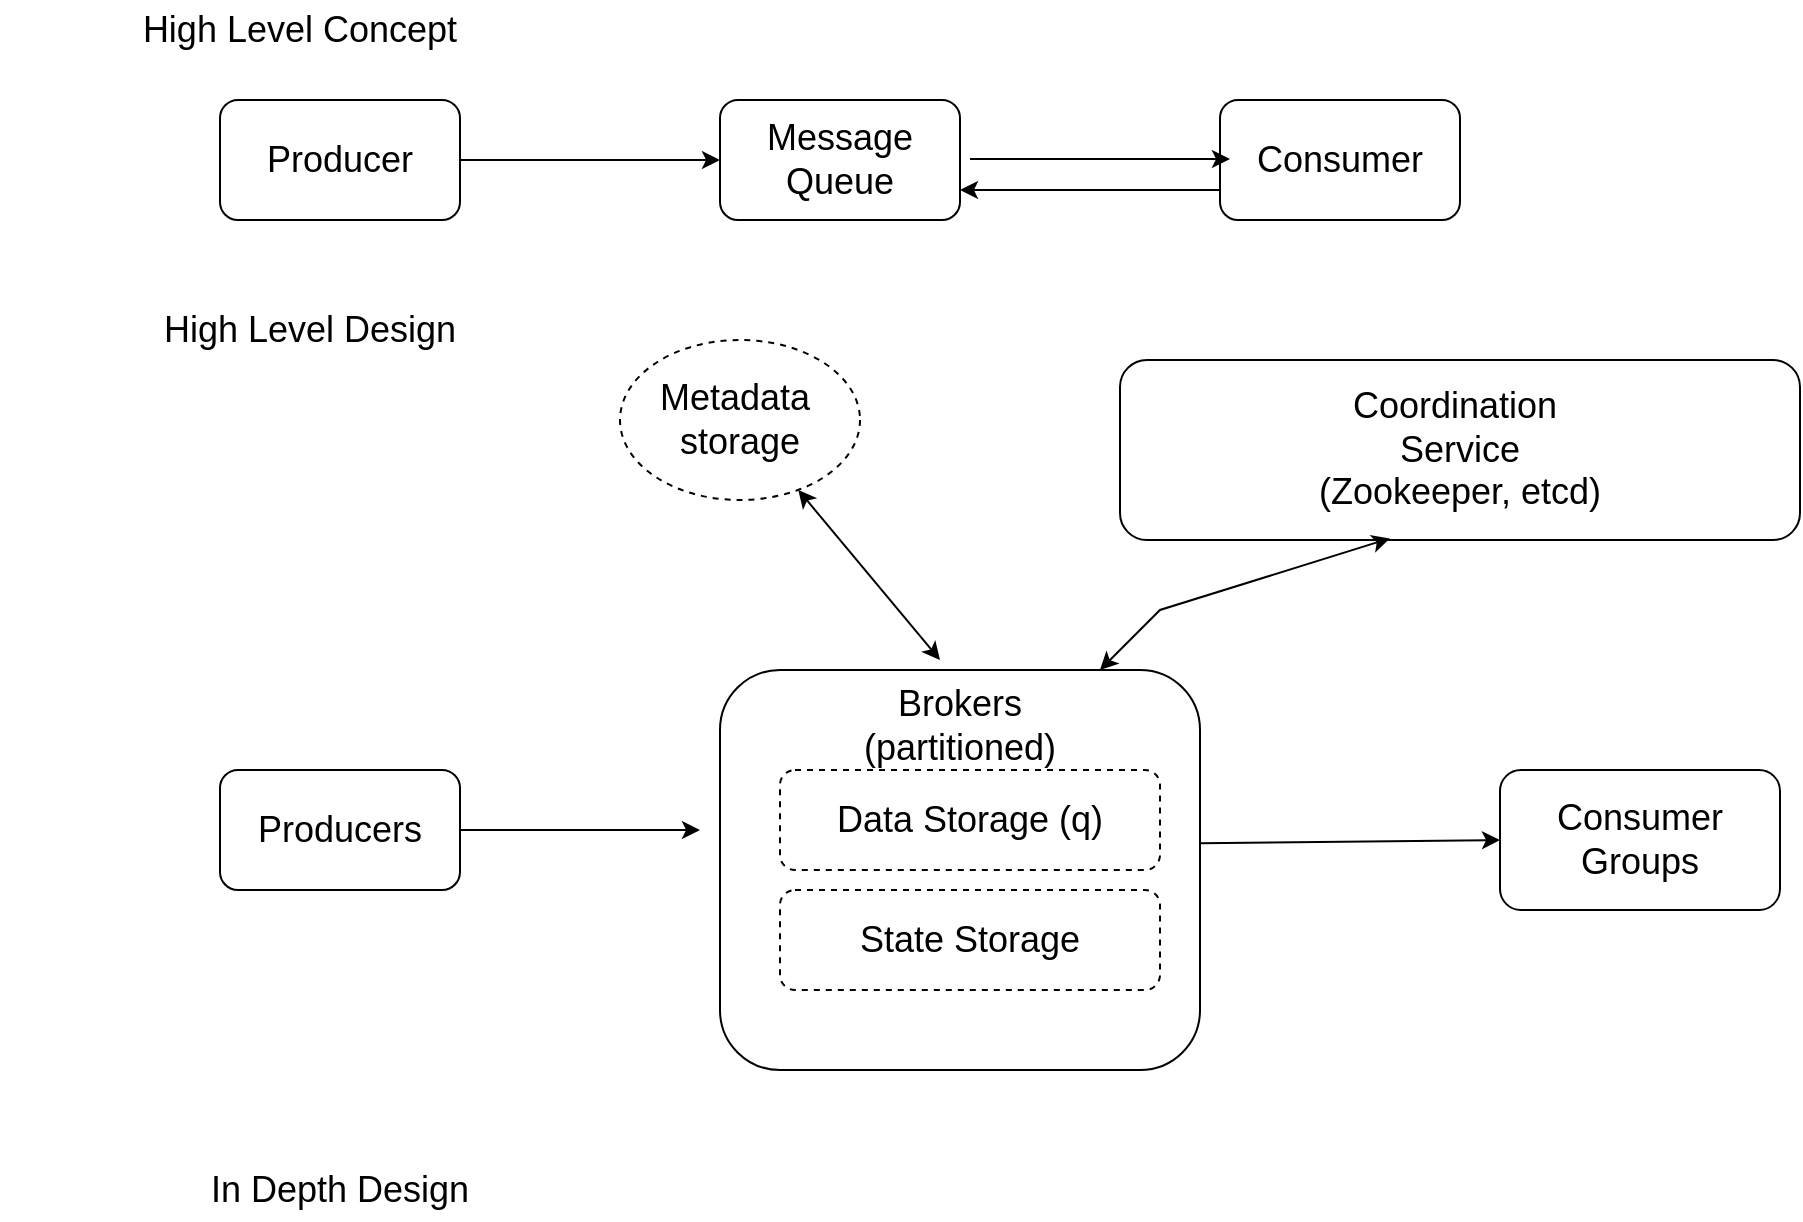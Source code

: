 <mxfile version="20.2.2" type="device"><diagram id="Rdxhmoy7NcYjhU03YQhP" name="Page-1"><mxGraphModel dx="1635" dy="902" grid="1" gridSize="10" guides="1" tooltips="1" connect="1" arrows="1" fold="1" page="1" pageScale="1" pageWidth="1100" pageHeight="850" math="0" shadow="0"><root><mxCell id="0"/><mxCell id="1" parent="0"/><mxCell id="1mjWV1M8e3s71HXL9DPz-1" value="&lt;font style=&quot;font-size: 18px&quot;&gt;High Level Concept&lt;/font&gt;" style="text;html=1;strokeColor=none;fillColor=none;align=center;verticalAlign=middle;whiteSpace=wrap;rounded=0;" parent="1" vertex="1"><mxGeometry y="10" width="300" height="30" as="geometry"/></mxCell><mxCell id="1mjWV1M8e3s71HXL9DPz-2" value="Producer" style="rounded=1;whiteSpace=wrap;html=1;fontSize=18;" parent="1" vertex="1"><mxGeometry x="110" y="60" width="120" height="60" as="geometry"/></mxCell><mxCell id="1mjWV1M8e3s71HXL9DPz-3" value="" style="endArrow=classic;html=1;rounded=0;fontSize=18;exitX=1;exitY=0.5;exitDx=0;exitDy=0;" parent="1" source="1mjWV1M8e3s71HXL9DPz-2" edge="1"><mxGeometry width="50" height="50" relative="1" as="geometry"><mxPoint x="520" y="470" as="sourcePoint"/><mxPoint x="360" y="90" as="targetPoint"/><Array as="points"/></mxGeometry></mxCell><mxCell id="1mjWV1M8e3s71HXL9DPz-4" value="Message Queue" style="rounded=1;whiteSpace=wrap;html=1;fontSize=18;" parent="1" vertex="1"><mxGeometry x="360" y="60" width="120" height="60" as="geometry"/></mxCell><mxCell id="1mjWV1M8e3s71HXL9DPz-5" value="Consumer" style="rounded=1;whiteSpace=wrap;html=1;fontSize=18;" parent="1" vertex="1"><mxGeometry x="610" y="60" width="120" height="60" as="geometry"/></mxCell><mxCell id="1mjWV1M8e3s71HXL9DPz-6" value="" style="endArrow=classic;html=1;rounded=0;fontSize=18;exitX=1;exitY=0.5;exitDx=0;exitDy=0;" parent="1" edge="1"><mxGeometry width="50" height="50" relative="1" as="geometry"><mxPoint x="485" y="89.5" as="sourcePoint"/><mxPoint x="615" y="89.5" as="targetPoint"/><Array as="points"/></mxGeometry></mxCell><mxCell id="1mjWV1M8e3s71HXL9DPz-9" value="" style="endArrow=classic;html=1;rounded=0;fontSize=18;exitX=0;exitY=0.75;exitDx=0;exitDy=0;entryX=1;entryY=0.75;entryDx=0;entryDy=0;" parent="1" source="1mjWV1M8e3s71HXL9DPz-5" target="1mjWV1M8e3s71HXL9DPz-4" edge="1"><mxGeometry width="50" height="50" relative="1" as="geometry"><mxPoint x="495" y="99.5" as="sourcePoint"/><mxPoint x="625" y="99.5" as="targetPoint"/><Array as="points"/></mxGeometry></mxCell><mxCell id="1mjWV1M8e3s71HXL9DPz-11" value="High Level Design" style="text;html=1;strokeColor=none;fillColor=none;align=center;verticalAlign=middle;whiteSpace=wrap;rounded=0;fontSize=18;" parent="1" vertex="1"><mxGeometry y="160" width="310" height="30" as="geometry"/></mxCell><mxCell id="ulpXKs0-EK08K_3a0oWU-13" style="edgeStyle=orthogonalEdgeStyle;rounded=0;orthogonalLoop=1;jettySize=auto;html=1;exitX=1;exitY=0.5;exitDx=0;exitDy=0;fontSize=18;" edge="1" parent="1" source="ulpXKs0-EK08K_3a0oWU-1"><mxGeometry relative="1" as="geometry"><mxPoint x="350" y="425" as="targetPoint"/></mxGeometry></mxCell><mxCell id="ulpXKs0-EK08K_3a0oWU-1" value="&lt;font style=&quot;font-size: 18px;&quot;&gt;Producers&lt;/font&gt;" style="rounded=1;whiteSpace=wrap;html=1;" vertex="1" parent="1"><mxGeometry x="110" y="395" width="120" height="60" as="geometry"/></mxCell><mxCell id="ulpXKs0-EK08K_3a0oWU-2" value="Brokers&lt;br&gt;(partitioned)&lt;br&gt;&lt;br&gt;" style="rounded=1;whiteSpace=wrap;html=1;fontSize=18;verticalAlign=top;" vertex="1" parent="1"><mxGeometry x="360" y="345" width="240" height="200" as="geometry"/></mxCell><mxCell id="ulpXKs0-EK08K_3a0oWU-3" value="Data Storage (q)" style="rounded=1;whiteSpace=wrap;html=1;fontSize=18;dashed=1;" vertex="1" parent="1"><mxGeometry x="390" y="395" width="190" height="50" as="geometry"/></mxCell><mxCell id="ulpXKs0-EK08K_3a0oWU-5" value="State Storage" style="rounded=1;whiteSpace=wrap;html=1;dashed=1;fontSize=18;" vertex="1" parent="1"><mxGeometry x="390" y="455" width="190" height="50" as="geometry"/></mxCell><mxCell id="ulpXKs0-EK08K_3a0oWU-8" value="Consumer Groups" style="rounded=1;whiteSpace=wrap;html=1;fontSize=18;" vertex="1" parent="1"><mxGeometry x="750" y="395" width="140" height="70" as="geometry"/></mxCell><mxCell id="ulpXKs0-EK08K_3a0oWU-9" value="Coordination&amp;nbsp;&lt;br&gt;Service&lt;br&gt;(Zookeeper, etcd)" style="rounded=1;whiteSpace=wrap;html=1;fontSize=18;" vertex="1" parent="1"><mxGeometry x="560" y="190" width="340" height="90" as="geometry"/></mxCell><mxCell id="ulpXKs0-EK08K_3a0oWU-10" value="Metadata&amp;nbsp;&lt;br&gt;storage" style="ellipse;whiteSpace=wrap;html=1;fontSize=18;dashed=1;" vertex="1" parent="1"><mxGeometry x="310" y="180" width="120" height="80" as="geometry"/></mxCell><mxCell id="ulpXKs0-EK08K_3a0oWU-11" value="" style="endArrow=classic;html=1;rounded=0;fontSize=18;entryX=0;entryY=0.5;entryDx=0;entryDy=0;exitX=1;exitY=0.433;exitDx=0;exitDy=0;exitPerimeter=0;" edge="1" parent="1" source="ulpXKs0-EK08K_3a0oWU-2" target="ulpXKs0-EK08K_3a0oWU-8"><mxGeometry width="50" height="50" relative="1" as="geometry"><mxPoint x="600" y="445" as="sourcePoint"/><mxPoint x="650" y="395" as="targetPoint"/></mxGeometry></mxCell><mxCell id="ulpXKs0-EK08K_3a0oWU-14" value="" style="endArrow=classic;startArrow=classic;html=1;rounded=0;fontSize=18;" edge="1" parent="1" source="ulpXKs0-EK08K_3a0oWU-10"><mxGeometry width="50" height="50" relative="1" as="geometry"><mxPoint x="380" y="320" as="sourcePoint"/><mxPoint x="470" y="340" as="targetPoint"/></mxGeometry></mxCell><mxCell id="ulpXKs0-EK08K_3a0oWU-16" value="" style="endArrow=classic;startArrow=classic;html=1;rounded=0;fontSize=18;entryX=0.397;entryY=0.991;entryDx=0;entryDy=0;entryPerimeter=0;" edge="1" parent="1" target="ulpXKs0-EK08K_3a0oWU-9"><mxGeometry width="50" height="50" relative="1" as="geometry"><mxPoint x="550" y="345" as="sourcePoint"/><mxPoint x="600" y="295" as="targetPoint"/><Array as="points"><mxPoint x="580" y="315"/></Array></mxGeometry></mxCell><mxCell id="ulpXKs0-EK08K_3a0oWU-17" value="In Depth Design" style="text;html=1;strokeColor=none;fillColor=none;align=center;verticalAlign=middle;whiteSpace=wrap;rounded=0;fontSize=18;" vertex="1" parent="1"><mxGeometry y="590" width="340" height="30" as="geometry"/></mxCell></root></mxGraphModel></diagram></mxfile>